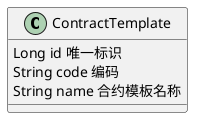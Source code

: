 @startuml
'https://plantuml.com/class-diagram

class ContractTemplate {
    Long id 唯一标识
    String code 编码
    String name 合约模板名称
}

@enduml